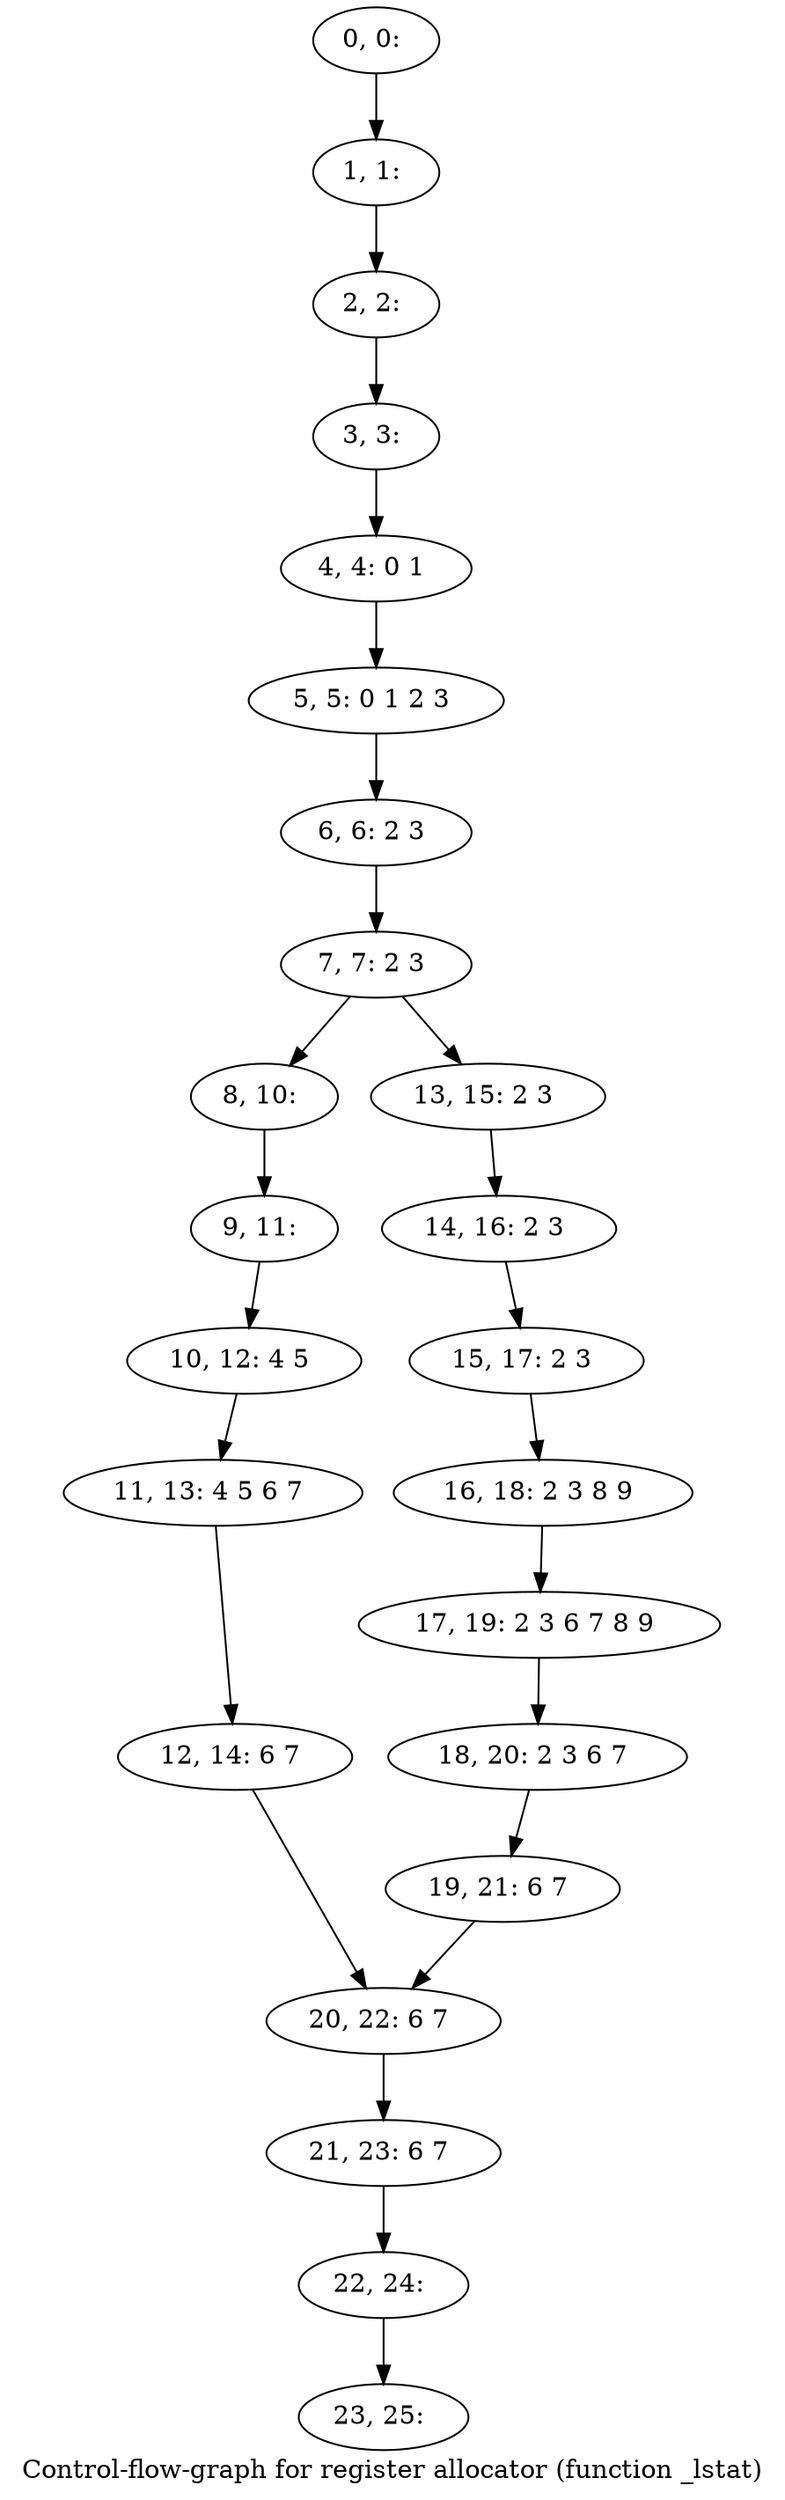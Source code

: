 digraph G {
graph [label="Control-flow-graph for register allocator (function _lstat)"]
0[label="0, 0: "];
1[label="1, 1: "];
2[label="2, 2: "];
3[label="3, 3: "];
4[label="4, 4: 0 1 "];
5[label="5, 5: 0 1 2 3 "];
6[label="6, 6: 2 3 "];
7[label="7, 7: 2 3 "];
8[label="8, 10: "];
9[label="9, 11: "];
10[label="10, 12: 4 5 "];
11[label="11, 13: 4 5 6 7 "];
12[label="12, 14: 6 7 "];
13[label="13, 15: 2 3 "];
14[label="14, 16: 2 3 "];
15[label="15, 17: 2 3 "];
16[label="16, 18: 2 3 8 9 "];
17[label="17, 19: 2 3 6 7 8 9 "];
18[label="18, 20: 2 3 6 7 "];
19[label="19, 21: 6 7 "];
20[label="20, 22: 6 7 "];
21[label="21, 23: 6 7 "];
22[label="22, 24: "];
23[label="23, 25: "];
0->1 ;
1->2 ;
2->3 ;
3->4 ;
4->5 ;
5->6 ;
6->7 ;
7->8 ;
7->13 ;
8->9 ;
9->10 ;
10->11 ;
11->12 ;
12->20 ;
13->14 ;
14->15 ;
15->16 ;
16->17 ;
17->18 ;
18->19 ;
19->20 ;
20->21 ;
21->22 ;
22->23 ;
}

